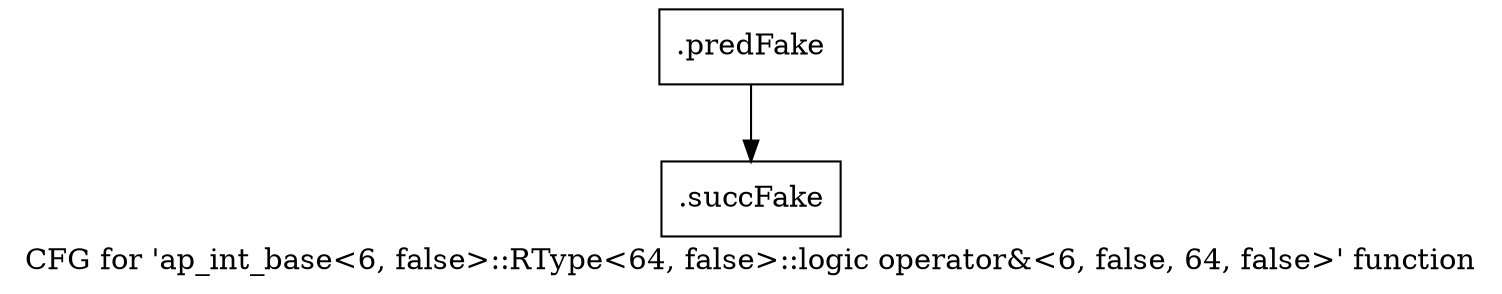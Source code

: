 digraph "CFG for 'ap_int_base\<6, false\>::RType\<64, false\>::logic operator&\<6, false, 64, false\>' function" {
	label="CFG for 'ap_int_base\<6, false\>::RType\<64, false\>::logic operator&\<6, false, 64, false\>' function";

	Node0x5eb7f50 [shape=record,filename="",linenumber="",label="{.predFake}"];
	Node0x5eb7f50 -> Node0x62e6a60[ callList="" memoryops="" filename="/mnt/xilinx/Vitis_HLS/2021.2/include/ap_int_base.h" execusionnum="0"];
	Node0x62e6a60 [shape=record,filename="/mnt/xilinx/Vitis_HLS/2021.2/include/ap_int_base.h",linenumber="1542",label="{.succFake}"];
}
